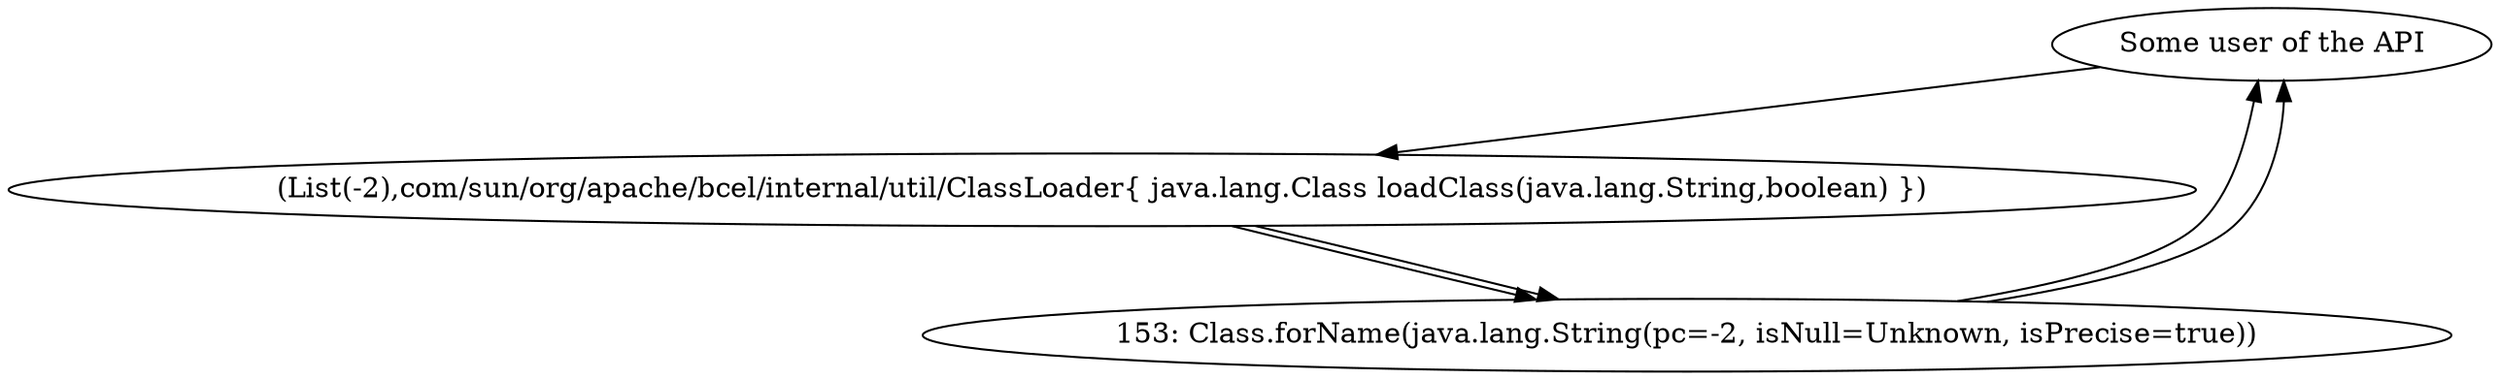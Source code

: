 digraph G {
	1403959531[label="Some user of the API"];
	1403959531 -> -2119368613;
	-2119368613[label="(List(-2),com/sun/org/apache/bcel/internal/util/ClassLoader{ java.lang.Class loadClass(java.lang.String,boolean) })"];
	-2119368613 -> -308419509;
	-2119368613 -> -308419509;
	-308419509[label="153: Class.forName(java.lang.String(pc=-2, isNull=Unknown, isPrecise=true))"];
	-308419509 -> 1403959531;
	-308419509[label="153: Class.forName(java.lang.String(pc=-2, isNull=Unknown, isPrecise=true))"];
	-308419509 -> 1403959531;
}